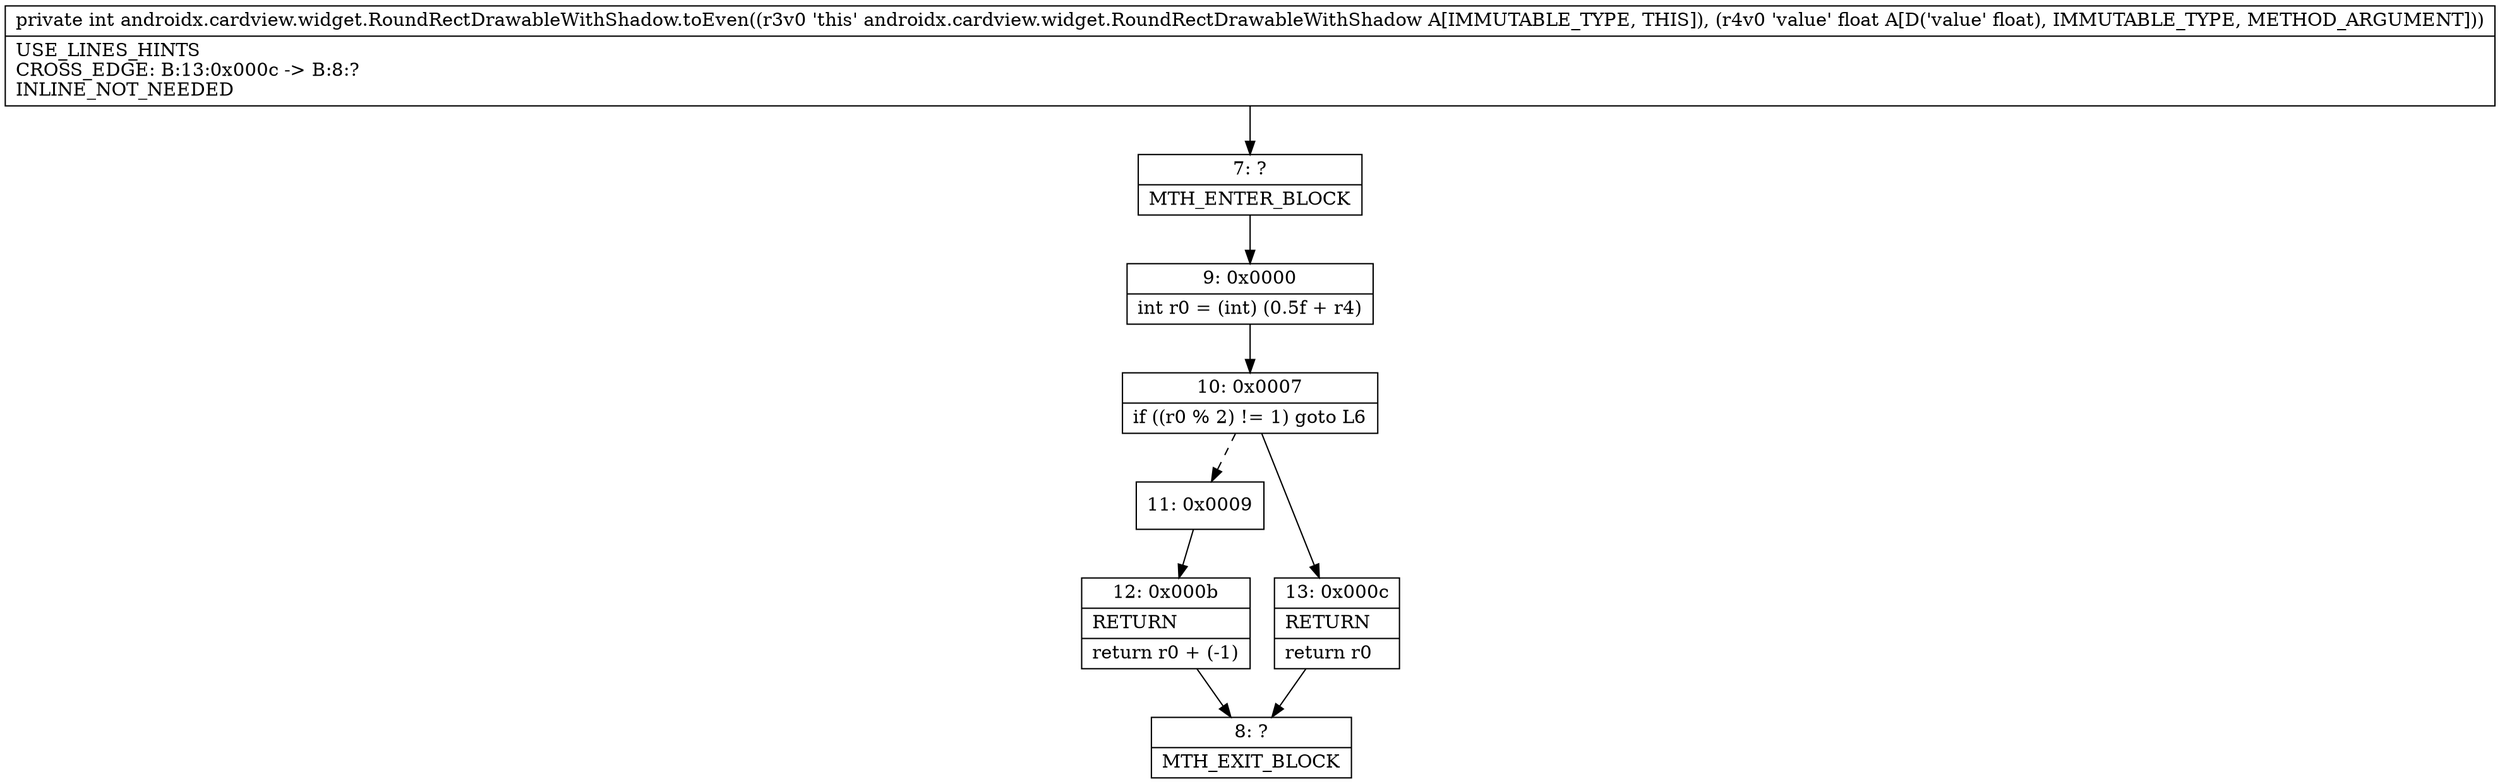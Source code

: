 digraph "CFG forandroidx.cardview.widget.RoundRectDrawableWithShadow.toEven(F)I" {
Node_7 [shape=record,label="{7\:\ ?|MTH_ENTER_BLOCK\l}"];
Node_9 [shape=record,label="{9\:\ 0x0000|int r0 = (int) (0.5f + r4)\l}"];
Node_10 [shape=record,label="{10\:\ 0x0007|if ((r0 % 2) != 1) goto L6\l}"];
Node_11 [shape=record,label="{11\:\ 0x0009}"];
Node_12 [shape=record,label="{12\:\ 0x000b|RETURN\l|return r0 + (\-1)\l}"];
Node_8 [shape=record,label="{8\:\ ?|MTH_EXIT_BLOCK\l}"];
Node_13 [shape=record,label="{13\:\ 0x000c|RETURN\l|return r0\l}"];
MethodNode[shape=record,label="{private int androidx.cardview.widget.RoundRectDrawableWithShadow.toEven((r3v0 'this' androidx.cardview.widget.RoundRectDrawableWithShadow A[IMMUTABLE_TYPE, THIS]), (r4v0 'value' float A[D('value' float), IMMUTABLE_TYPE, METHOD_ARGUMENT]))  | USE_LINES_HINTS\lCROSS_EDGE: B:13:0x000c \-\> B:8:?\lINLINE_NOT_NEEDED\l}"];
MethodNode -> Node_7;Node_7 -> Node_9;
Node_9 -> Node_10;
Node_10 -> Node_11[style=dashed];
Node_10 -> Node_13;
Node_11 -> Node_12;
Node_12 -> Node_8;
Node_13 -> Node_8;
}

